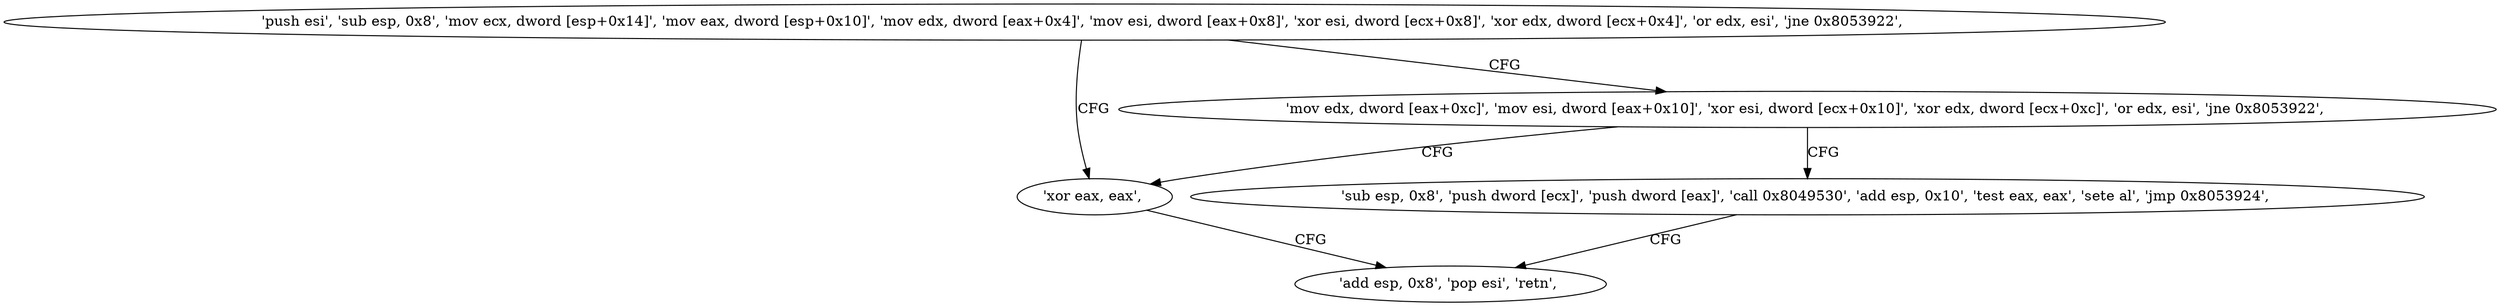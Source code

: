 digraph "func" {
"134559968" [label = "'push esi', 'sub esp, 0x8', 'mov ecx, dword [esp+0x14]', 'mov eax, dword [esp+0x10]', 'mov edx, dword [eax+0x4]', 'mov esi, dword [eax+0x8]', 'xor esi, dword [ecx+0x8]', 'xor edx, dword [ecx+0x4]', 'or edx, esi', 'jne 0x8053922', " ]
"134560034" [label = "'xor eax, eax', " ]
"134559996" [label = "'mov edx, dword [eax+0xc]', 'mov esi, dword [eax+0x10]', 'xor esi, dword [ecx+0x10]', 'xor edx, dword [ecx+0xc]', 'or edx, esi', 'jne 0x8053922', " ]
"134560036" [label = "'add esp, 0x8', 'pop esi', 'retn', " ]
"134560012" [label = "'sub esp, 0x8', 'push dword [ecx]', 'push dword [eax]', 'call 0x8049530', 'add esp, 0x10', 'test eax, eax', 'sete al', 'jmp 0x8053924', " ]
"134559968" -> "134560034" [ label = "CFG" ]
"134559968" -> "134559996" [ label = "CFG" ]
"134560034" -> "134560036" [ label = "CFG" ]
"134559996" -> "134560034" [ label = "CFG" ]
"134559996" -> "134560012" [ label = "CFG" ]
"134560012" -> "134560036" [ label = "CFG" ]
}
